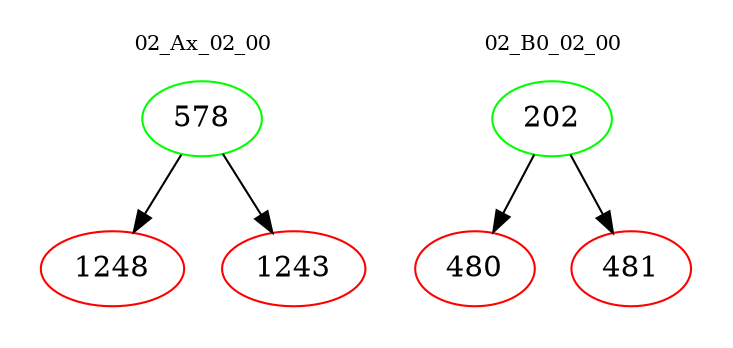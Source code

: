 digraph{
subgraph cluster_0 {
color = white
label = "02_Ax_02_00";
fontsize=10;
T0_578 [label="578", color="green"]
T0_578 -> T0_1248 [color="black"]
T0_1248 [label="1248", color="red"]
T0_578 -> T0_1243 [color="black"]
T0_1243 [label="1243", color="red"]
}
subgraph cluster_1 {
color = white
label = "02_B0_02_00";
fontsize=10;
T1_202 [label="202", color="green"]
T1_202 -> T1_480 [color="black"]
T1_480 [label="480", color="red"]
T1_202 -> T1_481 [color="black"]
T1_481 [label="481", color="red"]
}
}

